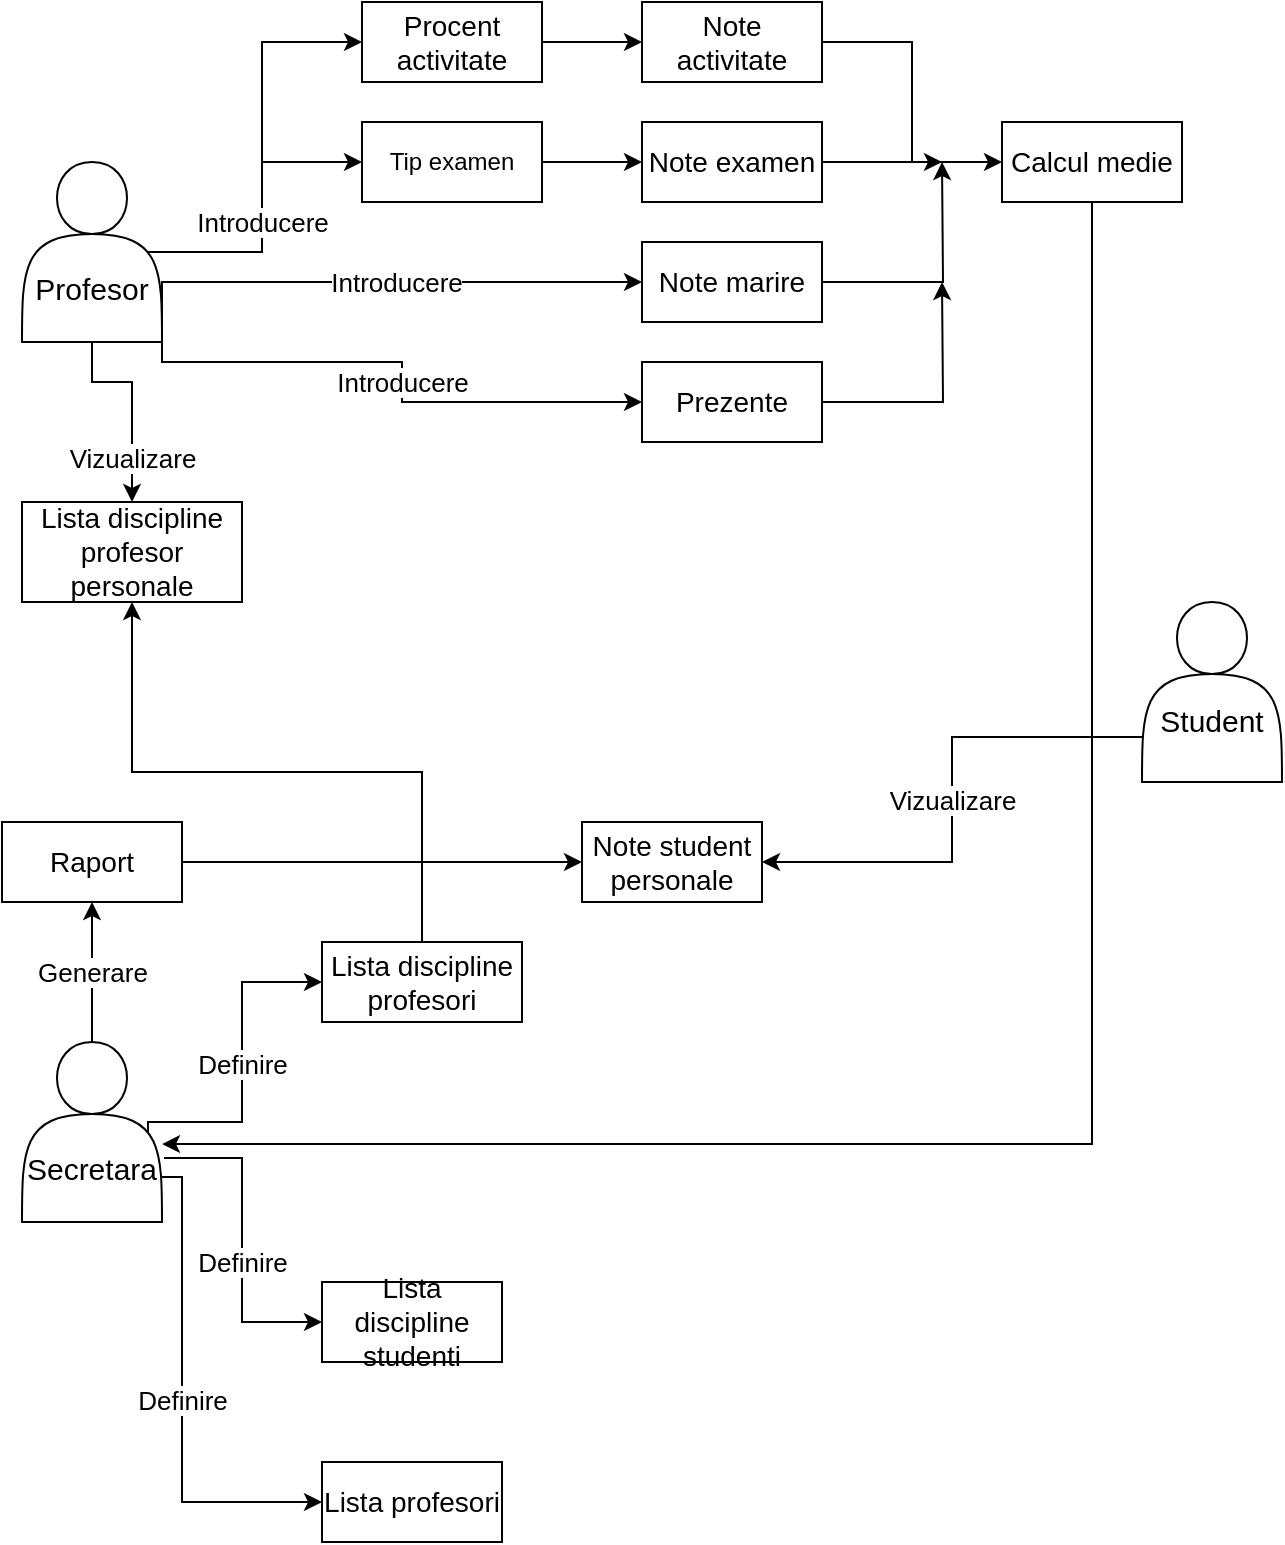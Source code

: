 <mxfile version="12.1.1" type="device" pages="1"><diagram id="AteWbok5AyB1EgVvm9YR" name="Page-1"><mxGraphModel dx="803" dy="674" grid="1" gridSize="10" guides="1" tooltips="1" connect="1" arrows="1" fold="1" page="1" pageScale="1" pageWidth="850" pageHeight="1100" math="0" shadow="0"><root><mxCell id="0"/><mxCell id="1" parent="0"/><mxCell id="aEEIP8Sncgc7PxzvtE86-26" value="&lt;font style=&quot;font-size: 13px&quot;&gt;Introducere&lt;/font&gt;" style="edgeStyle=orthogonalEdgeStyle;rounded=0;orthogonalLoop=1;jettySize=auto;html=1;exitX=1;exitY=0.75;exitDx=0;exitDy=0;entryX=0;entryY=0.5;entryDx=0;entryDy=0;" edge="1" parent="1" source="aEEIP8Sncgc7PxzvtE86-1" target="aEEIP8Sncgc7PxzvtE86-17"><mxGeometry relative="1" as="geometry"><Array as="points"><mxPoint x="110" y="170"/></Array></mxGeometry></mxCell><mxCell id="aEEIP8Sncgc7PxzvtE86-27" style="edgeStyle=orthogonalEdgeStyle;rounded=0;orthogonalLoop=1;jettySize=auto;html=1;exitX=0.9;exitY=0.5;exitDx=0;exitDy=0;exitPerimeter=0;entryX=0;entryY=0.5;entryDx=0;entryDy=0;" edge="1" parent="1" source="aEEIP8Sncgc7PxzvtE86-1" target="aEEIP8Sncgc7PxzvtE86-20"><mxGeometry relative="1" as="geometry"/></mxCell><mxCell id="aEEIP8Sncgc7PxzvtE86-28" value="&lt;font style=&quot;font-size: 13px&quot;&gt;Introducere&lt;/font&gt;" style="edgeStyle=orthogonalEdgeStyle;rounded=0;orthogonalLoop=1;jettySize=auto;html=1;exitX=0.9;exitY=0.5;exitDx=0;exitDy=0;exitPerimeter=0;entryX=0;entryY=0.5;entryDx=0;entryDy=0;" edge="1" parent="1" source="aEEIP8Sncgc7PxzvtE86-1" target="aEEIP8Sncgc7PxzvtE86-23"><mxGeometry x="-0.462" y="15" relative="1" as="geometry"><mxPoint x="15" y="-15" as="offset"/></mxGeometry></mxCell><mxCell id="aEEIP8Sncgc7PxzvtE86-29" value="&lt;font style=&quot;font-size: 13px&quot;&gt;Introducere&lt;/font&gt;" style="edgeStyle=orthogonalEdgeStyle;rounded=0;orthogonalLoop=1;jettySize=auto;html=1;exitX=1;exitY=0.75;exitDx=0;exitDy=0;entryX=0;entryY=0.5;entryDx=0;entryDy=0;" edge="1" parent="1" source="aEEIP8Sncgc7PxzvtE86-1" target="aEEIP8Sncgc7PxzvtE86-25"><mxGeometry x="0.11" relative="1" as="geometry"><Array as="points"><mxPoint x="110" y="210"/><mxPoint x="230" y="210"/><mxPoint x="230" y="230"/></Array><mxPoint as="offset"/></mxGeometry></mxCell><mxCell id="aEEIP8Sncgc7PxzvtE86-1" value="&lt;font style=&quot;font-size: 15px&quot;&gt;&lt;br&gt;&lt;br&gt;Profesor&lt;/font&gt;" style="shape=actor;whiteSpace=wrap;html=1;" vertex="1" parent="1"><mxGeometry x="40" y="110" width="70" height="90" as="geometry"/></mxCell><mxCell id="aEEIP8Sncgc7PxzvtE86-8" value="&lt;font style=&quot;font-size: 13px&quot;&gt;Definire&lt;/font&gt;" style="edgeStyle=orthogonalEdgeStyle;rounded=0;orthogonalLoop=1;jettySize=auto;html=1;entryX=0;entryY=0.5;entryDx=0;entryDy=0;exitX=0.9;exitY=0.5;exitDx=0;exitDy=0;exitPerimeter=0;" edge="1" parent="1" source="aEEIP8Sncgc7PxzvtE86-2" target="aEEIP8Sncgc7PxzvtE86-7"><mxGeometry relative="1" as="geometry"><mxPoint x="120" y="600" as="sourcePoint"/><Array as="points"><mxPoint x="103" y="590"/><mxPoint x="150" y="590"/><mxPoint x="150" y="520"/></Array></mxGeometry></mxCell><mxCell id="aEEIP8Sncgc7PxzvtE86-12" value="&lt;font style=&quot;font-size: 13px&quot;&gt;Definire&lt;/font&gt;" style="edgeStyle=orthogonalEdgeStyle;rounded=0;orthogonalLoop=1;jettySize=auto;html=1;exitX=1.014;exitY=0.644;exitDx=0;exitDy=0;entryX=0;entryY=0.5;entryDx=0;entryDy=0;exitPerimeter=0;" edge="1" parent="1" source="aEEIP8Sncgc7PxzvtE86-2" target="aEEIP8Sncgc7PxzvtE86-10"><mxGeometry x="0.13" relative="1" as="geometry"><Array as="points"><mxPoint x="150" y="608"/><mxPoint x="150" y="690"/></Array><mxPoint as="offset"/></mxGeometry></mxCell><mxCell id="aEEIP8Sncgc7PxzvtE86-14" value="&lt;font style=&quot;font-size: 13px&quot;&gt;Definire&lt;/font&gt;" style="edgeStyle=orthogonalEdgeStyle;rounded=0;orthogonalLoop=1;jettySize=auto;html=1;exitX=1;exitY=0.75;exitDx=0;exitDy=0;" edge="1" parent="1" source="aEEIP8Sncgc7PxzvtE86-2" target="aEEIP8Sncgc7PxzvtE86-13"><mxGeometry relative="1" as="geometry"><Array as="points"><mxPoint x="120" y="618"/><mxPoint x="120" y="780"/></Array></mxGeometry></mxCell><mxCell id="aEEIP8Sncgc7PxzvtE86-16" value="&lt;font style=&quot;font-size: 13px&quot;&gt;Generare&lt;/font&gt;" style="edgeStyle=orthogonalEdgeStyle;rounded=0;orthogonalLoop=1;jettySize=auto;html=1;exitX=0.5;exitY=0;exitDx=0;exitDy=0;entryX=0.5;entryY=1;entryDx=0;entryDy=0;" edge="1" parent="1" source="aEEIP8Sncgc7PxzvtE86-2" target="aEEIP8Sncgc7PxzvtE86-15"><mxGeometry relative="1" as="geometry"/></mxCell><mxCell id="aEEIP8Sncgc7PxzvtE86-2" value="&lt;font style=&quot;font-size: 15px&quot;&gt;&lt;br&gt;&lt;br&gt;Secretara&lt;/font&gt;" style="shape=actor;whiteSpace=wrap;html=1;" vertex="1" parent="1"><mxGeometry x="40" y="550" width="70" height="90" as="geometry"/></mxCell><mxCell id="aEEIP8Sncgc7PxzvtE86-38" value="&lt;font style=&quot;font-size: 13px&quot;&gt;Vizualizare&lt;/font&gt;" style="edgeStyle=orthogonalEdgeStyle;rounded=0;orthogonalLoop=1;jettySize=auto;html=1;exitX=0;exitY=0.75;exitDx=0;exitDy=0;entryX=1;entryY=0.5;entryDx=0;entryDy=0;" edge="1" parent="1" source="aEEIP8Sncgc7PxzvtE86-3" target="aEEIP8Sncgc7PxzvtE86-37"><mxGeometry relative="1" as="geometry"/></mxCell><mxCell id="aEEIP8Sncgc7PxzvtE86-3" value="&lt;br&gt;&lt;br&gt;&lt;font style=&quot;font-size: 15px&quot;&gt;Student&lt;/font&gt;" style="shape=actor;whiteSpace=wrap;html=1;" vertex="1" parent="1"><mxGeometry x="600" y="330" width="70" height="90" as="geometry"/></mxCell><mxCell id="aEEIP8Sncgc7PxzvtE86-5" value="&lt;font style=&quot;font-size: 14px&quot;&gt;Lista discipline profesor personale&lt;/font&gt;" style="rounded=0;whiteSpace=wrap;html=1;" vertex="1" parent="1"><mxGeometry x="40" y="280" width="110" height="50" as="geometry"/></mxCell><mxCell id="aEEIP8Sncgc7PxzvtE86-6" value="&lt;font style=&quot;font-size: 13px&quot;&gt;Vizualizare&lt;/font&gt;" style="edgeStyle=orthogonalEdgeStyle;rounded=0;orthogonalLoop=1;jettySize=auto;html=1;exitX=0.5;exitY=1;exitDx=0;exitDy=0;" edge="1" parent="1" source="aEEIP8Sncgc7PxzvtE86-1" target="aEEIP8Sncgc7PxzvtE86-5"><mxGeometry x="0.556" relative="1" as="geometry"><mxPoint x="75" y="210" as="sourcePoint"/><Array as="points"><mxPoint x="75" y="220"/><mxPoint x="95" y="220"/></Array><mxPoint as="offset"/></mxGeometry></mxCell><mxCell id="aEEIP8Sncgc7PxzvtE86-9" style="edgeStyle=orthogonalEdgeStyle;rounded=0;orthogonalLoop=1;jettySize=auto;html=1;exitX=0.5;exitY=0;exitDx=0;exitDy=0;entryX=0.5;entryY=1;entryDx=0;entryDy=0;" edge="1" parent="1" source="aEEIP8Sncgc7PxzvtE86-7" target="aEEIP8Sncgc7PxzvtE86-5"><mxGeometry relative="1" as="geometry"/></mxCell><mxCell id="aEEIP8Sncgc7PxzvtE86-7" value="&lt;font style=&quot;font-size: 14px&quot;&gt;Lista discipline profesori&lt;/font&gt;" style="rounded=0;whiteSpace=wrap;html=1;" vertex="1" parent="1"><mxGeometry x="190" y="500" width="100" height="40" as="geometry"/></mxCell><mxCell id="aEEIP8Sncgc7PxzvtE86-10" value="&lt;font style=&quot;font-size: 14px&quot;&gt;Lista discipline studenti&lt;/font&gt;" style="rounded=0;whiteSpace=wrap;html=1;" vertex="1" parent="1"><mxGeometry x="190" y="670" width="90" height="40" as="geometry"/></mxCell><mxCell id="aEEIP8Sncgc7PxzvtE86-13" value="&lt;font style=&quot;font-size: 14px&quot;&gt;Lista profesori&lt;/font&gt;" style="rounded=0;whiteSpace=wrap;html=1;" vertex="1" parent="1"><mxGeometry x="190" y="760" width="90" height="40" as="geometry"/></mxCell><mxCell id="aEEIP8Sncgc7PxzvtE86-36" style="edgeStyle=orthogonalEdgeStyle;rounded=0;orthogonalLoop=1;jettySize=auto;html=1;exitX=1;exitY=0.5;exitDx=0;exitDy=0;" edge="1" parent="1" source="aEEIP8Sncgc7PxzvtE86-15"><mxGeometry relative="1" as="geometry"><mxPoint x="320" y="460" as="targetPoint"/></mxGeometry></mxCell><mxCell id="aEEIP8Sncgc7PxzvtE86-15" value="&lt;font style=&quot;font-size: 14px&quot;&gt;Raport&lt;/font&gt;" style="rounded=0;whiteSpace=wrap;html=1;" vertex="1" parent="1"><mxGeometry x="30" y="440" width="90" height="40" as="geometry"/></mxCell><mxCell id="aEEIP8Sncgc7PxzvtE86-33" style="edgeStyle=orthogonalEdgeStyle;rounded=0;orthogonalLoop=1;jettySize=auto;html=1;exitX=1;exitY=0.5;exitDx=0;exitDy=0;" edge="1" parent="1" source="aEEIP8Sncgc7PxzvtE86-17"><mxGeometry relative="1" as="geometry"><mxPoint x="500" y="110" as="targetPoint"/></mxGeometry></mxCell><mxCell id="aEEIP8Sncgc7PxzvtE86-17" value="&lt;font style=&quot;font-size: 14px&quot;&gt;Note marire&lt;/font&gt;" style="rounded=0;whiteSpace=wrap;html=1;" vertex="1" parent="1"><mxGeometry x="350" y="150" width="90" height="40" as="geometry"/></mxCell><mxCell id="aEEIP8Sncgc7PxzvtE86-32" style="edgeStyle=orthogonalEdgeStyle;rounded=0;orthogonalLoop=1;jettySize=auto;html=1;exitX=1;exitY=0.5;exitDx=0;exitDy=0;" edge="1" parent="1" source="aEEIP8Sncgc7PxzvtE86-19"><mxGeometry relative="1" as="geometry"><mxPoint x="500" y="110" as="targetPoint"/></mxGeometry></mxCell><mxCell id="aEEIP8Sncgc7PxzvtE86-19" value="&lt;font style=&quot;font-size: 14px&quot;&gt;Note examen&lt;/font&gt;" style="rounded=0;whiteSpace=wrap;html=1;" vertex="1" parent="1"><mxGeometry x="350" y="90" width="90" height="40" as="geometry"/></mxCell><mxCell id="aEEIP8Sncgc7PxzvtE86-21" style="edgeStyle=orthogonalEdgeStyle;rounded=0;orthogonalLoop=1;jettySize=auto;html=1;entryX=0;entryY=0.5;entryDx=0;entryDy=0;" edge="1" parent="1" source="aEEIP8Sncgc7PxzvtE86-20" target="aEEIP8Sncgc7PxzvtE86-19"><mxGeometry relative="1" as="geometry"/></mxCell><mxCell id="aEEIP8Sncgc7PxzvtE86-20" value="Tip examen" style="rounded=0;whiteSpace=wrap;html=1;" vertex="1" parent="1"><mxGeometry x="210" y="90" width="90" height="40" as="geometry"/></mxCell><mxCell id="aEEIP8Sncgc7PxzvtE86-31" style="edgeStyle=orthogonalEdgeStyle;rounded=0;orthogonalLoop=1;jettySize=auto;html=1;exitX=1;exitY=0.5;exitDx=0;exitDy=0;entryX=0;entryY=0.5;entryDx=0;entryDy=0;" edge="1" parent="1" source="aEEIP8Sncgc7PxzvtE86-22" target="aEEIP8Sncgc7PxzvtE86-30"><mxGeometry relative="1" as="geometry"/></mxCell><mxCell id="aEEIP8Sncgc7PxzvtE86-22" value="&lt;font style=&quot;font-size: 14px&quot;&gt;Note activitate&lt;/font&gt;" style="rounded=0;whiteSpace=wrap;html=1;" vertex="1" parent="1"><mxGeometry x="350" y="30" width="90" height="40" as="geometry"/></mxCell><mxCell id="aEEIP8Sncgc7PxzvtE86-24" style="edgeStyle=orthogonalEdgeStyle;rounded=0;orthogonalLoop=1;jettySize=auto;html=1;exitX=1;exitY=0.5;exitDx=0;exitDy=0;entryX=0;entryY=0.5;entryDx=0;entryDy=0;" edge="1" parent="1" source="aEEIP8Sncgc7PxzvtE86-23" target="aEEIP8Sncgc7PxzvtE86-22"><mxGeometry relative="1" as="geometry"/></mxCell><mxCell id="aEEIP8Sncgc7PxzvtE86-23" value="&lt;font style=&quot;font-size: 14px&quot;&gt;Procent activitate&lt;/font&gt;" style="rounded=0;whiteSpace=wrap;html=1;" vertex="1" parent="1"><mxGeometry x="210" y="30" width="90" height="40" as="geometry"/></mxCell><mxCell id="aEEIP8Sncgc7PxzvtE86-34" style="edgeStyle=orthogonalEdgeStyle;rounded=0;orthogonalLoop=1;jettySize=auto;html=1;exitX=1;exitY=0.5;exitDx=0;exitDy=0;" edge="1" parent="1" source="aEEIP8Sncgc7PxzvtE86-25"><mxGeometry relative="1" as="geometry"><mxPoint x="500" y="170" as="targetPoint"/></mxGeometry></mxCell><mxCell id="aEEIP8Sncgc7PxzvtE86-25" value="&lt;font style=&quot;font-size: 14px&quot;&gt;Prezente&lt;/font&gt;" style="rounded=0;whiteSpace=wrap;html=1;" vertex="1" parent="1"><mxGeometry x="350" y="210" width="90" height="40" as="geometry"/></mxCell><mxCell id="aEEIP8Sncgc7PxzvtE86-35" style="edgeStyle=orthogonalEdgeStyle;rounded=0;orthogonalLoop=1;jettySize=auto;html=1;exitX=0.5;exitY=1;exitDx=0;exitDy=0;entryX=1;entryY=0.567;entryDx=0;entryDy=0;entryPerimeter=0;" edge="1" parent="1" source="aEEIP8Sncgc7PxzvtE86-30" target="aEEIP8Sncgc7PxzvtE86-2"><mxGeometry relative="1" as="geometry"/></mxCell><mxCell id="aEEIP8Sncgc7PxzvtE86-30" value="&lt;font style=&quot;font-size: 14px&quot;&gt;Calcul medie&lt;/font&gt;" style="rounded=0;whiteSpace=wrap;html=1;" vertex="1" parent="1"><mxGeometry x="530" y="90" width="90" height="40" as="geometry"/></mxCell><mxCell id="aEEIP8Sncgc7PxzvtE86-37" value="&lt;font style=&quot;font-size: 14px&quot;&gt;Note student personale&lt;/font&gt;" style="rounded=0;whiteSpace=wrap;html=1;" vertex="1" parent="1"><mxGeometry x="320" y="440" width="90" height="40" as="geometry"/></mxCell></root></mxGraphModel></diagram></mxfile>